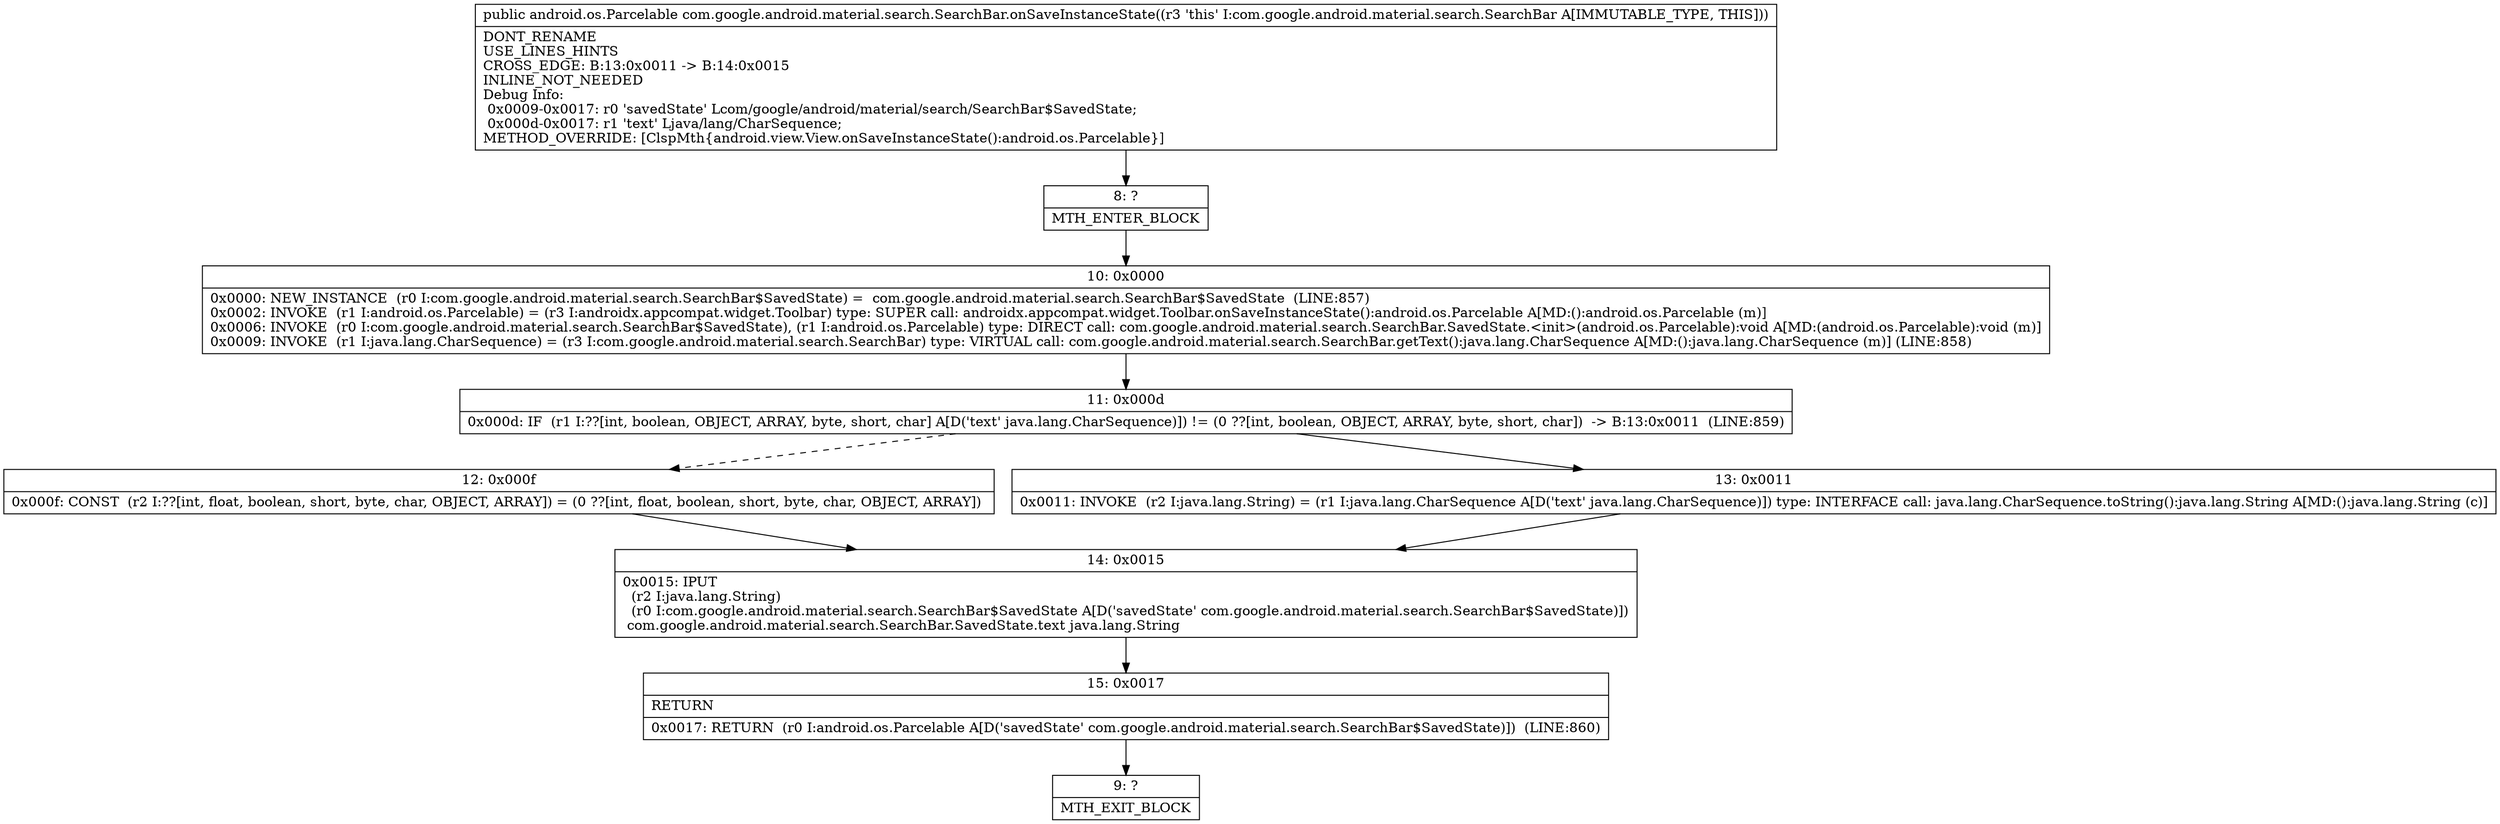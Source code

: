 digraph "CFG forcom.google.android.material.search.SearchBar.onSaveInstanceState()Landroid\/os\/Parcelable;" {
Node_8 [shape=record,label="{8\:\ ?|MTH_ENTER_BLOCK\l}"];
Node_10 [shape=record,label="{10\:\ 0x0000|0x0000: NEW_INSTANCE  (r0 I:com.google.android.material.search.SearchBar$SavedState) =  com.google.android.material.search.SearchBar$SavedState  (LINE:857)\l0x0002: INVOKE  (r1 I:android.os.Parcelable) = (r3 I:androidx.appcompat.widget.Toolbar) type: SUPER call: androidx.appcompat.widget.Toolbar.onSaveInstanceState():android.os.Parcelable A[MD:():android.os.Parcelable (m)]\l0x0006: INVOKE  (r0 I:com.google.android.material.search.SearchBar$SavedState), (r1 I:android.os.Parcelable) type: DIRECT call: com.google.android.material.search.SearchBar.SavedState.\<init\>(android.os.Parcelable):void A[MD:(android.os.Parcelable):void (m)]\l0x0009: INVOKE  (r1 I:java.lang.CharSequence) = (r3 I:com.google.android.material.search.SearchBar) type: VIRTUAL call: com.google.android.material.search.SearchBar.getText():java.lang.CharSequence A[MD:():java.lang.CharSequence (m)] (LINE:858)\l}"];
Node_11 [shape=record,label="{11\:\ 0x000d|0x000d: IF  (r1 I:??[int, boolean, OBJECT, ARRAY, byte, short, char] A[D('text' java.lang.CharSequence)]) != (0 ??[int, boolean, OBJECT, ARRAY, byte, short, char])  \-\> B:13:0x0011  (LINE:859)\l}"];
Node_12 [shape=record,label="{12\:\ 0x000f|0x000f: CONST  (r2 I:??[int, float, boolean, short, byte, char, OBJECT, ARRAY]) = (0 ??[int, float, boolean, short, byte, char, OBJECT, ARRAY]) \l}"];
Node_14 [shape=record,label="{14\:\ 0x0015|0x0015: IPUT  \l  (r2 I:java.lang.String)\l  (r0 I:com.google.android.material.search.SearchBar$SavedState A[D('savedState' com.google.android.material.search.SearchBar$SavedState)])\l com.google.android.material.search.SearchBar.SavedState.text java.lang.String \l}"];
Node_15 [shape=record,label="{15\:\ 0x0017|RETURN\l|0x0017: RETURN  (r0 I:android.os.Parcelable A[D('savedState' com.google.android.material.search.SearchBar$SavedState)])  (LINE:860)\l}"];
Node_9 [shape=record,label="{9\:\ ?|MTH_EXIT_BLOCK\l}"];
Node_13 [shape=record,label="{13\:\ 0x0011|0x0011: INVOKE  (r2 I:java.lang.String) = (r1 I:java.lang.CharSequence A[D('text' java.lang.CharSequence)]) type: INTERFACE call: java.lang.CharSequence.toString():java.lang.String A[MD:():java.lang.String (c)]\l}"];
MethodNode[shape=record,label="{public android.os.Parcelable com.google.android.material.search.SearchBar.onSaveInstanceState((r3 'this' I:com.google.android.material.search.SearchBar A[IMMUTABLE_TYPE, THIS]))  | DONT_RENAME\lUSE_LINES_HINTS\lCROSS_EDGE: B:13:0x0011 \-\> B:14:0x0015\lINLINE_NOT_NEEDED\lDebug Info:\l  0x0009\-0x0017: r0 'savedState' Lcom\/google\/android\/material\/search\/SearchBar$SavedState;\l  0x000d\-0x0017: r1 'text' Ljava\/lang\/CharSequence;\lMETHOD_OVERRIDE: [ClspMth\{android.view.View.onSaveInstanceState():android.os.Parcelable\}]\l}"];
MethodNode -> Node_8;Node_8 -> Node_10;
Node_10 -> Node_11;
Node_11 -> Node_12[style=dashed];
Node_11 -> Node_13;
Node_12 -> Node_14;
Node_14 -> Node_15;
Node_15 -> Node_9;
Node_13 -> Node_14;
}

